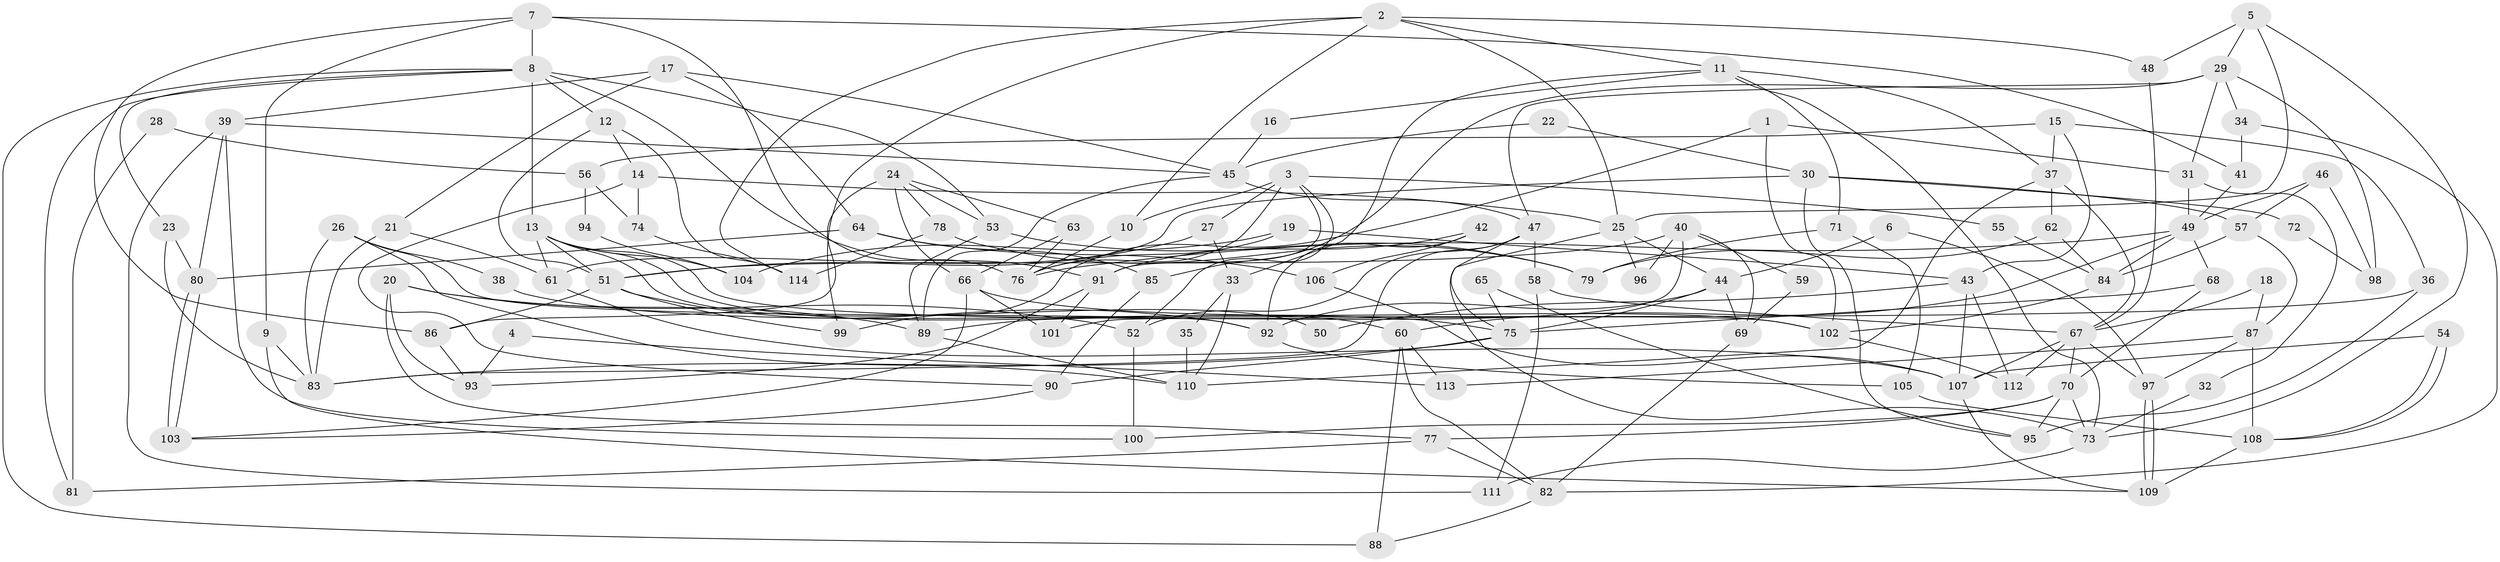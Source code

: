 // Generated by graph-tools (version 1.1) at 2025/02/03/09/25 03:02:11]
// undirected, 114 vertices, 228 edges
graph export_dot {
graph [start="1"]
  node [color=gray90,style=filled];
  1;
  2;
  3;
  4;
  5;
  6;
  7;
  8;
  9;
  10;
  11;
  12;
  13;
  14;
  15;
  16;
  17;
  18;
  19;
  20;
  21;
  22;
  23;
  24;
  25;
  26;
  27;
  28;
  29;
  30;
  31;
  32;
  33;
  34;
  35;
  36;
  37;
  38;
  39;
  40;
  41;
  42;
  43;
  44;
  45;
  46;
  47;
  48;
  49;
  50;
  51;
  52;
  53;
  54;
  55;
  56;
  57;
  58;
  59;
  60;
  61;
  62;
  63;
  64;
  65;
  66;
  67;
  68;
  69;
  70;
  71;
  72;
  73;
  74;
  75;
  76;
  77;
  78;
  79;
  80;
  81;
  82;
  83;
  84;
  85;
  86;
  87;
  88;
  89;
  90;
  91;
  92;
  93;
  94;
  95;
  96;
  97;
  98;
  99;
  100;
  101;
  102;
  103;
  104;
  105;
  106;
  107;
  108;
  109;
  110;
  111;
  112;
  113;
  114;
  1 -- 102;
  1 -- 99;
  1 -- 31;
  2 -- 11;
  2 -- 25;
  2 -- 10;
  2 -- 48;
  2 -- 99;
  2 -- 114;
  3 -- 76;
  3 -- 10;
  3 -- 27;
  3 -- 52;
  3 -- 55;
  3 -- 91;
  4 -- 93;
  4 -- 113;
  5 -- 29;
  5 -- 25;
  5 -- 48;
  5 -- 73;
  6 -- 97;
  6 -- 44;
  7 -- 41;
  7 -- 86;
  7 -- 8;
  7 -- 9;
  7 -- 76;
  8 -- 91;
  8 -- 12;
  8 -- 13;
  8 -- 23;
  8 -- 53;
  8 -- 81;
  8 -- 88;
  9 -- 83;
  9 -- 109;
  10 -- 76;
  11 -- 37;
  11 -- 71;
  11 -- 16;
  11 -- 33;
  11 -- 73;
  12 -- 51;
  12 -- 14;
  12 -- 114;
  13 -- 61;
  13 -- 50;
  13 -- 51;
  13 -- 60;
  13 -- 102;
  13 -- 104;
  14 -- 25;
  14 -- 74;
  14 -- 90;
  15 -- 36;
  15 -- 37;
  15 -- 43;
  15 -- 56;
  16 -- 45;
  17 -- 39;
  17 -- 64;
  17 -- 21;
  17 -- 45;
  18 -- 87;
  18 -- 67;
  19 -- 43;
  19 -- 76;
  19 -- 104;
  20 -- 89;
  20 -- 77;
  20 -- 52;
  20 -- 93;
  21 -- 83;
  21 -- 61;
  22 -- 30;
  22 -- 45;
  23 -- 80;
  23 -- 83;
  24 -- 66;
  24 -- 63;
  24 -- 53;
  24 -- 78;
  24 -- 86;
  25 -- 44;
  25 -- 73;
  25 -- 96;
  26 -- 83;
  26 -- 110;
  26 -- 38;
  26 -- 92;
  27 -- 51;
  27 -- 33;
  28 -- 81;
  28 -- 56;
  29 -- 47;
  29 -- 31;
  29 -- 34;
  29 -- 85;
  29 -- 98;
  30 -- 57;
  30 -- 61;
  30 -- 72;
  30 -- 95;
  31 -- 49;
  31 -- 32;
  32 -- 73;
  33 -- 35;
  33 -- 110;
  34 -- 82;
  34 -- 41;
  35 -- 110;
  36 -- 89;
  36 -- 95;
  37 -- 67;
  37 -- 110;
  37 -- 62;
  38 -- 75;
  39 -- 111;
  39 -- 45;
  39 -- 80;
  39 -- 100;
  40 -- 101;
  40 -- 51;
  40 -- 59;
  40 -- 69;
  40 -- 96;
  41 -- 49;
  42 -- 92;
  42 -- 106;
  42 -- 91;
  43 -- 107;
  43 -- 50;
  43 -- 112;
  44 -- 75;
  44 -- 92;
  44 -- 69;
  45 -- 47;
  45 -- 89;
  46 -- 49;
  46 -- 57;
  46 -- 98;
  47 -- 83;
  47 -- 52;
  47 -- 58;
  47 -- 75;
  48 -- 67;
  49 -- 84;
  49 -- 60;
  49 -- 68;
  49 -- 76;
  51 -- 86;
  51 -- 92;
  51 -- 99;
  52 -- 100;
  53 -- 79;
  53 -- 89;
  54 -- 107;
  54 -- 108;
  54 -- 108;
  55 -- 84;
  56 -- 74;
  56 -- 94;
  57 -- 84;
  57 -- 87;
  58 -- 67;
  58 -- 111;
  59 -- 69;
  60 -- 88;
  60 -- 82;
  60 -- 113;
  61 -- 107;
  62 -- 79;
  62 -- 84;
  63 -- 66;
  63 -- 76;
  64 -- 80;
  64 -- 85;
  64 -- 106;
  65 -- 95;
  65 -- 75;
  66 -- 103;
  66 -- 102;
  66 -- 101;
  67 -- 70;
  67 -- 97;
  67 -- 107;
  67 -- 112;
  68 -- 70;
  68 -- 75;
  69 -- 82;
  70 -- 100;
  70 -- 73;
  70 -- 77;
  70 -- 95;
  71 -- 79;
  71 -- 105;
  72 -- 98;
  73 -- 111;
  74 -- 114;
  75 -- 83;
  75 -- 90;
  77 -- 82;
  77 -- 81;
  78 -- 114;
  78 -- 79;
  80 -- 103;
  80 -- 103;
  82 -- 88;
  84 -- 102;
  85 -- 90;
  86 -- 93;
  87 -- 97;
  87 -- 108;
  87 -- 113;
  89 -- 110;
  90 -- 103;
  91 -- 93;
  91 -- 101;
  92 -- 105;
  94 -- 104;
  97 -- 109;
  97 -- 109;
  102 -- 112;
  105 -- 108;
  106 -- 107;
  107 -- 109;
  108 -- 109;
}
